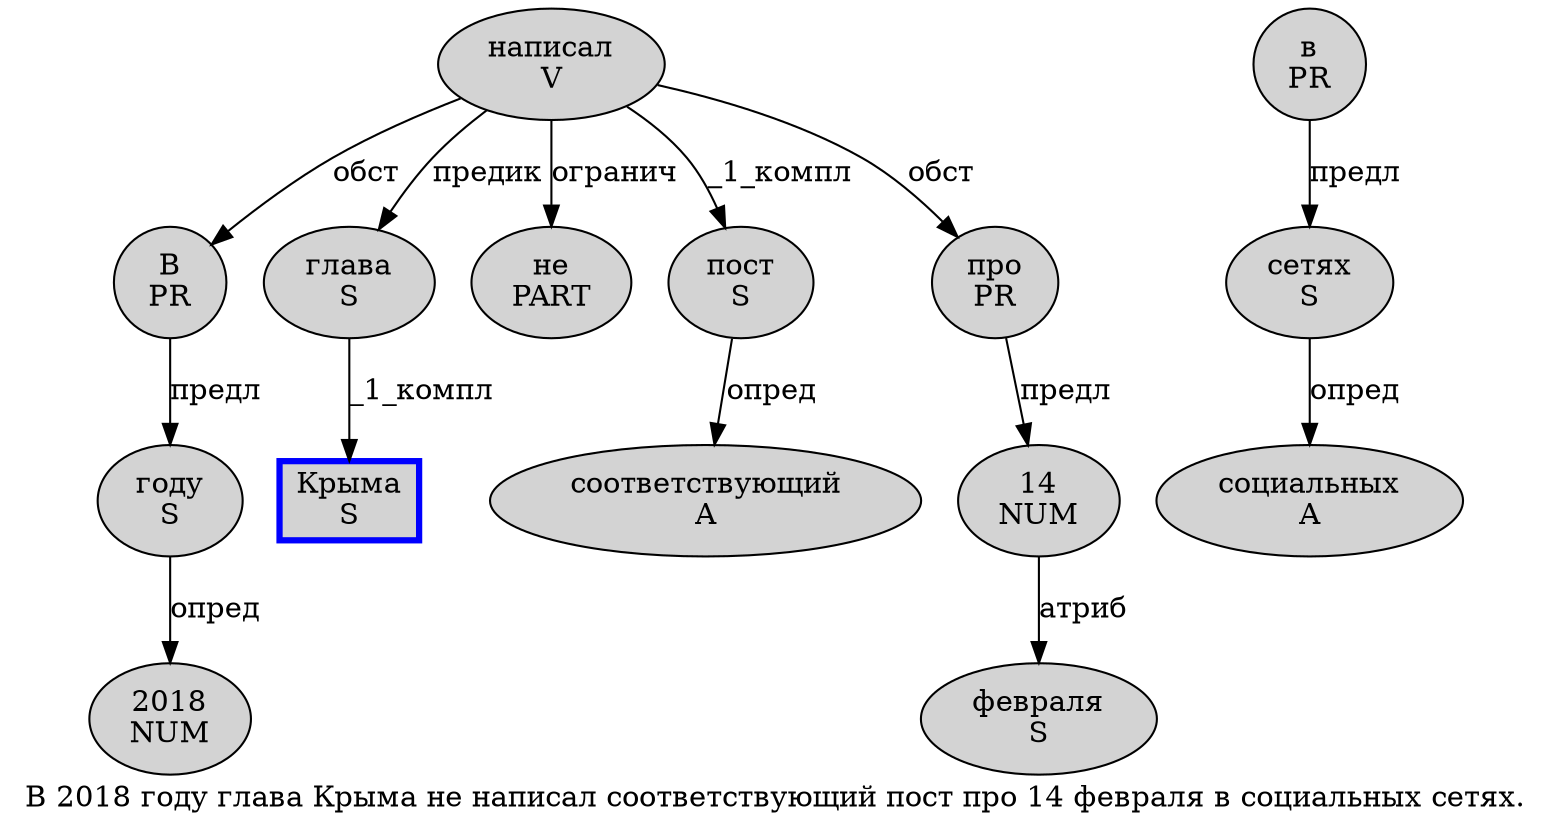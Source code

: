 digraph SENTENCE_1197 {
	graph [label="В 2018 году глава Крыма не написал соответствующий пост про 14 февраля в социальных сетях."]
	node [style=filled]
		0 [label="В
PR" color="" fillcolor=lightgray penwidth=1 shape=ellipse]
		1 [label="2018
NUM" color="" fillcolor=lightgray penwidth=1 shape=ellipse]
		2 [label="году
S" color="" fillcolor=lightgray penwidth=1 shape=ellipse]
		3 [label="глава
S" color="" fillcolor=lightgray penwidth=1 shape=ellipse]
		4 [label="Крыма
S" color=blue fillcolor=lightgray penwidth=3 shape=box]
		5 [label="не
PART" color="" fillcolor=lightgray penwidth=1 shape=ellipse]
		6 [label="написал
V" color="" fillcolor=lightgray penwidth=1 shape=ellipse]
		7 [label="соответствующий
A" color="" fillcolor=lightgray penwidth=1 shape=ellipse]
		8 [label="пост
S" color="" fillcolor=lightgray penwidth=1 shape=ellipse]
		9 [label="про
PR" color="" fillcolor=lightgray penwidth=1 shape=ellipse]
		10 [label="14
NUM" color="" fillcolor=lightgray penwidth=1 shape=ellipse]
		11 [label="февраля
S" color="" fillcolor=lightgray penwidth=1 shape=ellipse]
		12 [label="в
PR" color="" fillcolor=lightgray penwidth=1 shape=ellipse]
		13 [label="социальных
A" color="" fillcolor=lightgray penwidth=1 shape=ellipse]
		14 [label="сетях
S" color="" fillcolor=lightgray penwidth=1 shape=ellipse]
			8 -> 7 [label="опред"]
			10 -> 11 [label="атриб"]
			12 -> 14 [label="предл"]
			14 -> 13 [label="опред"]
			9 -> 10 [label="предл"]
			0 -> 2 [label="предл"]
			6 -> 0 [label="обст"]
			6 -> 3 [label="предик"]
			6 -> 5 [label="огранич"]
			6 -> 8 [label="_1_компл"]
			6 -> 9 [label="обст"]
			3 -> 4 [label="_1_компл"]
			2 -> 1 [label="опред"]
}
